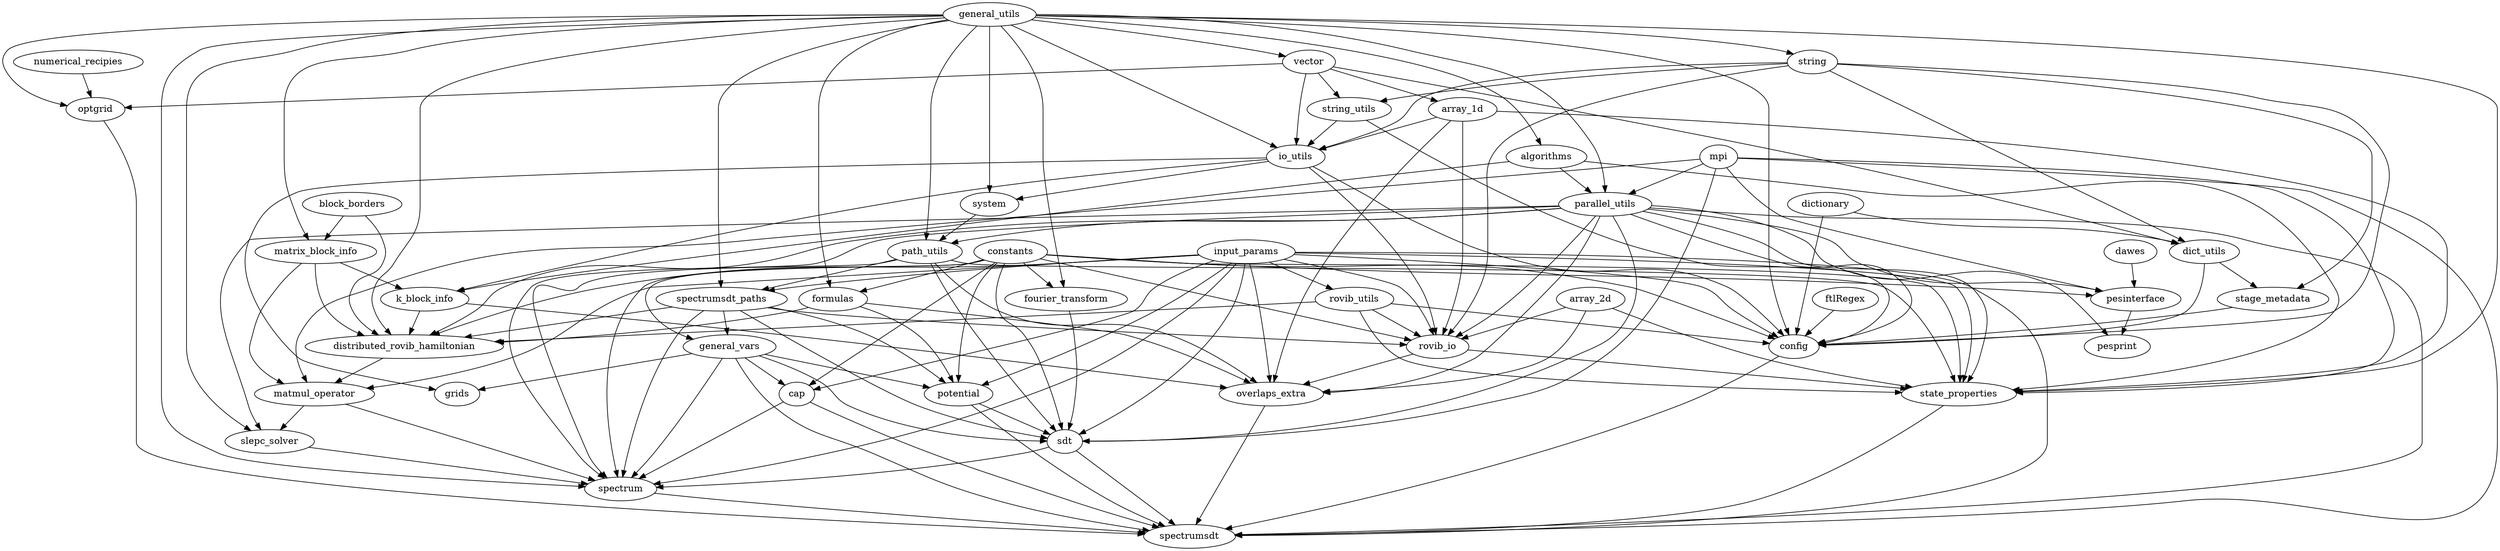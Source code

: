 digraph code_structure {
  algorithms -> k_block_info
  algorithms -> parallel_utils
  algorithms -> state_properties

  array_1d -> io_utils
  array_1d -> overlaps_extra
  array_1d -> rovib_io
  array_1d -> state_properties
  
  array_2d -> overlaps_extra
  array_2d -> rovib_io
  array_2d -> state_properties
  
  block_borders -> distributed_rovib_hamiltonian
  block_borders -> matrix_block_info
  
  cap -> spectrum
  cap -> spectrumsdt
  
  config -> spectrumsdt
  
  constants -> cap
  constants -> config
  constants -> formulas
  constants -> fourier_transform
  constants -> general_vars
  constants -> pesinterface
  constants -> potential
  constants -> rovib_io
  constants -> sdt
  constants -> spectrum
  constants -> state_properties
  
  dawes -> pesinterface
  
  dictionary -> config
  dictionary -> dict_utils
  
  dict_utils -> config
  dict_utils -> stage_metadata
  
  distributed_rovib_hamiltonian -> matmul_operator
  
  formulas -> distributed_rovib_hamiltonian
  formulas -> overlaps_extra
  formulas -> potential

  fourier_transform -> sdt
  
  ftlRegex -> config
  
  general_vars -> cap
  general_vars -> grids
  general_vars -> potential
  general_vars -> sdt
  general_vars -> spectrum
  general_vars -> spectrumsdt

  general_utils -> algorithms
  general_utils -> config
  general_utils -> distributed_rovib_hamiltonian
  general_utils -> formulas
  general_utils -> fourier_transform
  general_utils -> io_utils
  general_utils -> matrix_block_info
  general_utils -> optgrid
  general_utils -> parallel_utils
  general_utils -> path_utils
  general_utils -> slepc_solver
  general_utils -> spectrum
  general_utils -> spectrumsdt_paths
  general_utils -> state_properties
  general_utils -> string
  general_utils -> system
  general_utils -> vector
  
  input_params -> cap
  input_params -> config
  input_params -> distributed_rovib_hamiltonian
  input_params -> matmul_operator
  input_params -> overlaps_extra
  input_params -> potential
  input_params -> rovib_io
  input_params -> rovib_utils
  input_params -> sdt
  input_params -> spectrum
  input_params -> spectrumsdt
  input_params -> spectrumsdt_paths
  input_params -> state_properties
  
  io_utils -> config
  io_utils -> grids
  io_utils -> k_block_info
  io_utils -> rovib_io
  io_utils -> system
  
  k_block_info -> distributed_rovib_hamiltonian
  k_block_info -> overlaps_extra
    
  matmul_operator -> slepc_solver
  matmul_operator -> spectrum
  
  matrix_block_info -> distributed_rovib_hamiltonian
  matrix_block_info -> k_block_info
  matrix_block_info -> matmul_operator
  
  mpi -> matmul_operator
  mpi -> parallel_utils
  mpi -> pesinterface
  mpi -> sdt
  mpi -> spectrumsdt
  mpi -> state_properties

  numerical_recipies -> optgrid

  optgrid -> spectrumsdt
  
  overlaps_extra -> spectrumsdt
  
  parallel_utils -> config
  parallel_utils -> distributed_rovib_hamiltonian
  parallel_utils -> overlaps_extra
  parallel_utils -> path_utils
  parallel_utils -> pesinterface
  parallel_utils -> pesprint
  parallel_utils -> rovib_io
  parallel_utils -> sdt
  parallel_utils -> slepc_solver
  parallel_utils -> spectrum
  parallel_utils -> spectrumsdt
  parallel_utils -> state_properties
  
  path_utils -> overlaps_extra
  path_utils -> sdt
  path_utils -> spectrum
  path_utils -> spectrumsdt_paths
  path_utils -> state_properties
  
  potential -> sdt
  potential -> spectrumsdt
  
  pesinterface -> pesprint
  
  rovib_io -> overlaps_extra
  rovib_io -> state_properties
  
  rovib_utils -> config
  rovib_utils -> distributed_rovib_hamiltonian
  rovib_utils -> rovib_io
  rovib_utils -> state_properties
  
  sdt -> spectrum
  sdt -> spectrumsdt
  
  slepc_solver -> spectrum

  spectrum -> spectrumsdt

  spectrumsdt_paths -> distributed_rovib_hamiltonian
  spectrumsdt_paths -> general_vars
  spectrumsdt_paths -> potential
  spectrumsdt_paths -> rovib_io
  spectrumsdt_paths -> sdt
  spectrumsdt_paths -> spectrum

  stage_metadata -> config
  
  state_properties -> spectrumsdt
  
  string -> io_utils
  string -> config
  string -> dict_utils
  string -> rovib_io
  string -> stage_metadata
  string -> string_utils
  
  string_utils -> config
  string_utils -> io_utils
  
  system -> path_utils
  
  vector -> array_1d
  vector -> dict_utils
  vector -> io_utils
  vector -> optgrid
  vector -> string_utils
}
